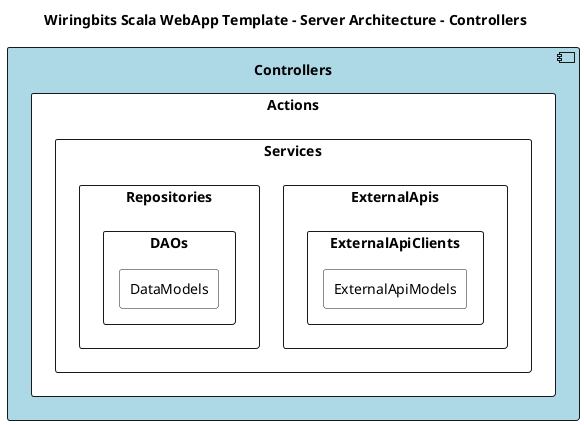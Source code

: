 @startuml
Title Wiringbits Scala WebApp Template - Server Architecture - Controllers

skinparam {
    linetype ortho
}

skinparam component {
  BackgroundColor LightBlue
}
skinparam rectangle {
  BackgroundColor White
}

component Controllers {
    rectangle Actions {
        rectangle Services {
            rectangle ExternalApis {
                rectangle ExternalApiClients {
                    rectangle ExternalApiModels
                }
            }
            rectangle Repositories {
                rectangle DAOs {
                    rectangle DataModels
                }
            }
        }
    }
}
@enduml
